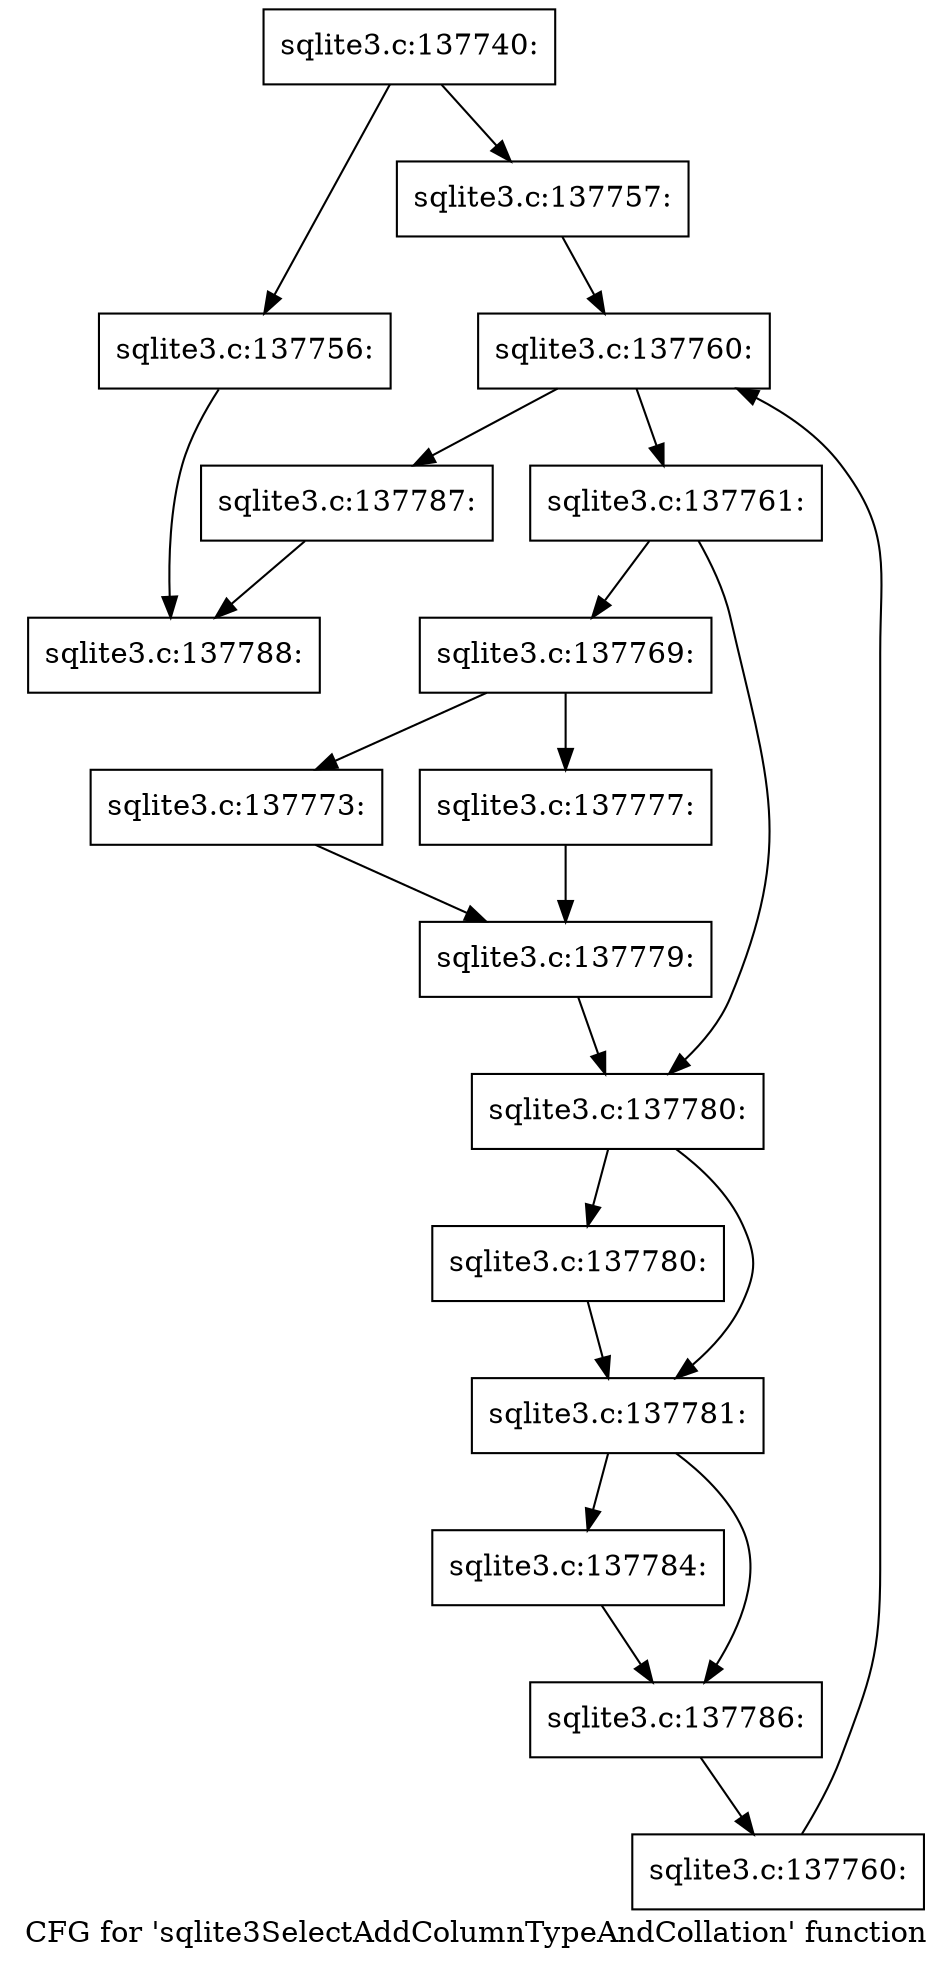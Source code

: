 digraph "CFG for 'sqlite3SelectAddColumnTypeAndCollation' function" {
	label="CFG for 'sqlite3SelectAddColumnTypeAndCollation' function";

	Node0x55c0f8fcf980 [shape=record,label="{sqlite3.c:137740:}"];
	Node0x55c0f8fcf980 -> Node0x55c0f8fd73a0;
	Node0x55c0f8fcf980 -> Node0x55c0f8fd73f0;
	Node0x55c0f8fd73a0 [shape=record,label="{sqlite3.c:137756:}"];
	Node0x55c0f8fd73a0 -> Node0x55c0f8fcfb00;
	Node0x55c0f8fd73f0 [shape=record,label="{sqlite3.c:137757:}"];
	Node0x55c0f8fd73f0 -> Node0x55c0f8fd8800;
	Node0x55c0f8fd8800 [shape=record,label="{sqlite3.c:137760:}"];
	Node0x55c0f8fd8800 -> Node0x55c0f8fd8a20;
	Node0x55c0f8fd8800 -> Node0x55c0f8fd8330;
	Node0x55c0f8fd8a20 [shape=record,label="{sqlite3.c:137761:}"];
	Node0x55c0f8fd8a20 -> Node0x55c0f63a7b90;
	Node0x55c0f8fd8a20 -> Node0x55c0f8fdab30;
	Node0x55c0f63a7b90 [shape=record,label="{sqlite3.c:137769:}"];
	Node0x55c0f63a7b90 -> Node0x55c0f8fdbeb0;
	Node0x55c0f63a7b90 -> Node0x55c0f8fdbf50;
	Node0x55c0f8fdbeb0 [shape=record,label="{sqlite3.c:137773:}"];
	Node0x55c0f8fdbeb0 -> Node0x55c0f8fdbf00;
	Node0x55c0f8fdbf50 [shape=record,label="{sqlite3.c:137777:}"];
	Node0x55c0f8fdbf50 -> Node0x55c0f8fdbf00;
	Node0x55c0f8fdbf00 [shape=record,label="{sqlite3.c:137779:}"];
	Node0x55c0f8fdbf00 -> Node0x55c0f8fdab30;
	Node0x55c0f8fdab30 [shape=record,label="{sqlite3.c:137780:}"];
	Node0x55c0f8fdab30 -> Node0x55c0f8fdd840;
	Node0x55c0f8fdab30 -> Node0x55c0f8fdd890;
	Node0x55c0f8fdd840 [shape=record,label="{sqlite3.c:137780:}"];
	Node0x55c0f8fdd840 -> Node0x55c0f8fdd890;
	Node0x55c0f8fdd890 [shape=record,label="{sqlite3.c:137781:}"];
	Node0x55c0f8fdd890 -> Node0x55c0f8fde440;
	Node0x55c0f8fdd890 -> Node0x55c0f8fde490;
	Node0x55c0f8fde440 [shape=record,label="{sqlite3.c:137784:}"];
	Node0x55c0f8fde440 -> Node0x55c0f8fde490;
	Node0x55c0f8fde490 [shape=record,label="{sqlite3.c:137786:}"];
	Node0x55c0f8fde490 -> Node0x55c0f8fd8990;
	Node0x55c0f8fd8990 [shape=record,label="{sqlite3.c:137760:}"];
	Node0x55c0f8fd8990 -> Node0x55c0f8fd8800;
	Node0x55c0f8fd8330 [shape=record,label="{sqlite3.c:137787:}"];
	Node0x55c0f8fd8330 -> Node0x55c0f8fcfb00;
	Node0x55c0f8fcfb00 [shape=record,label="{sqlite3.c:137788:}"];
}
